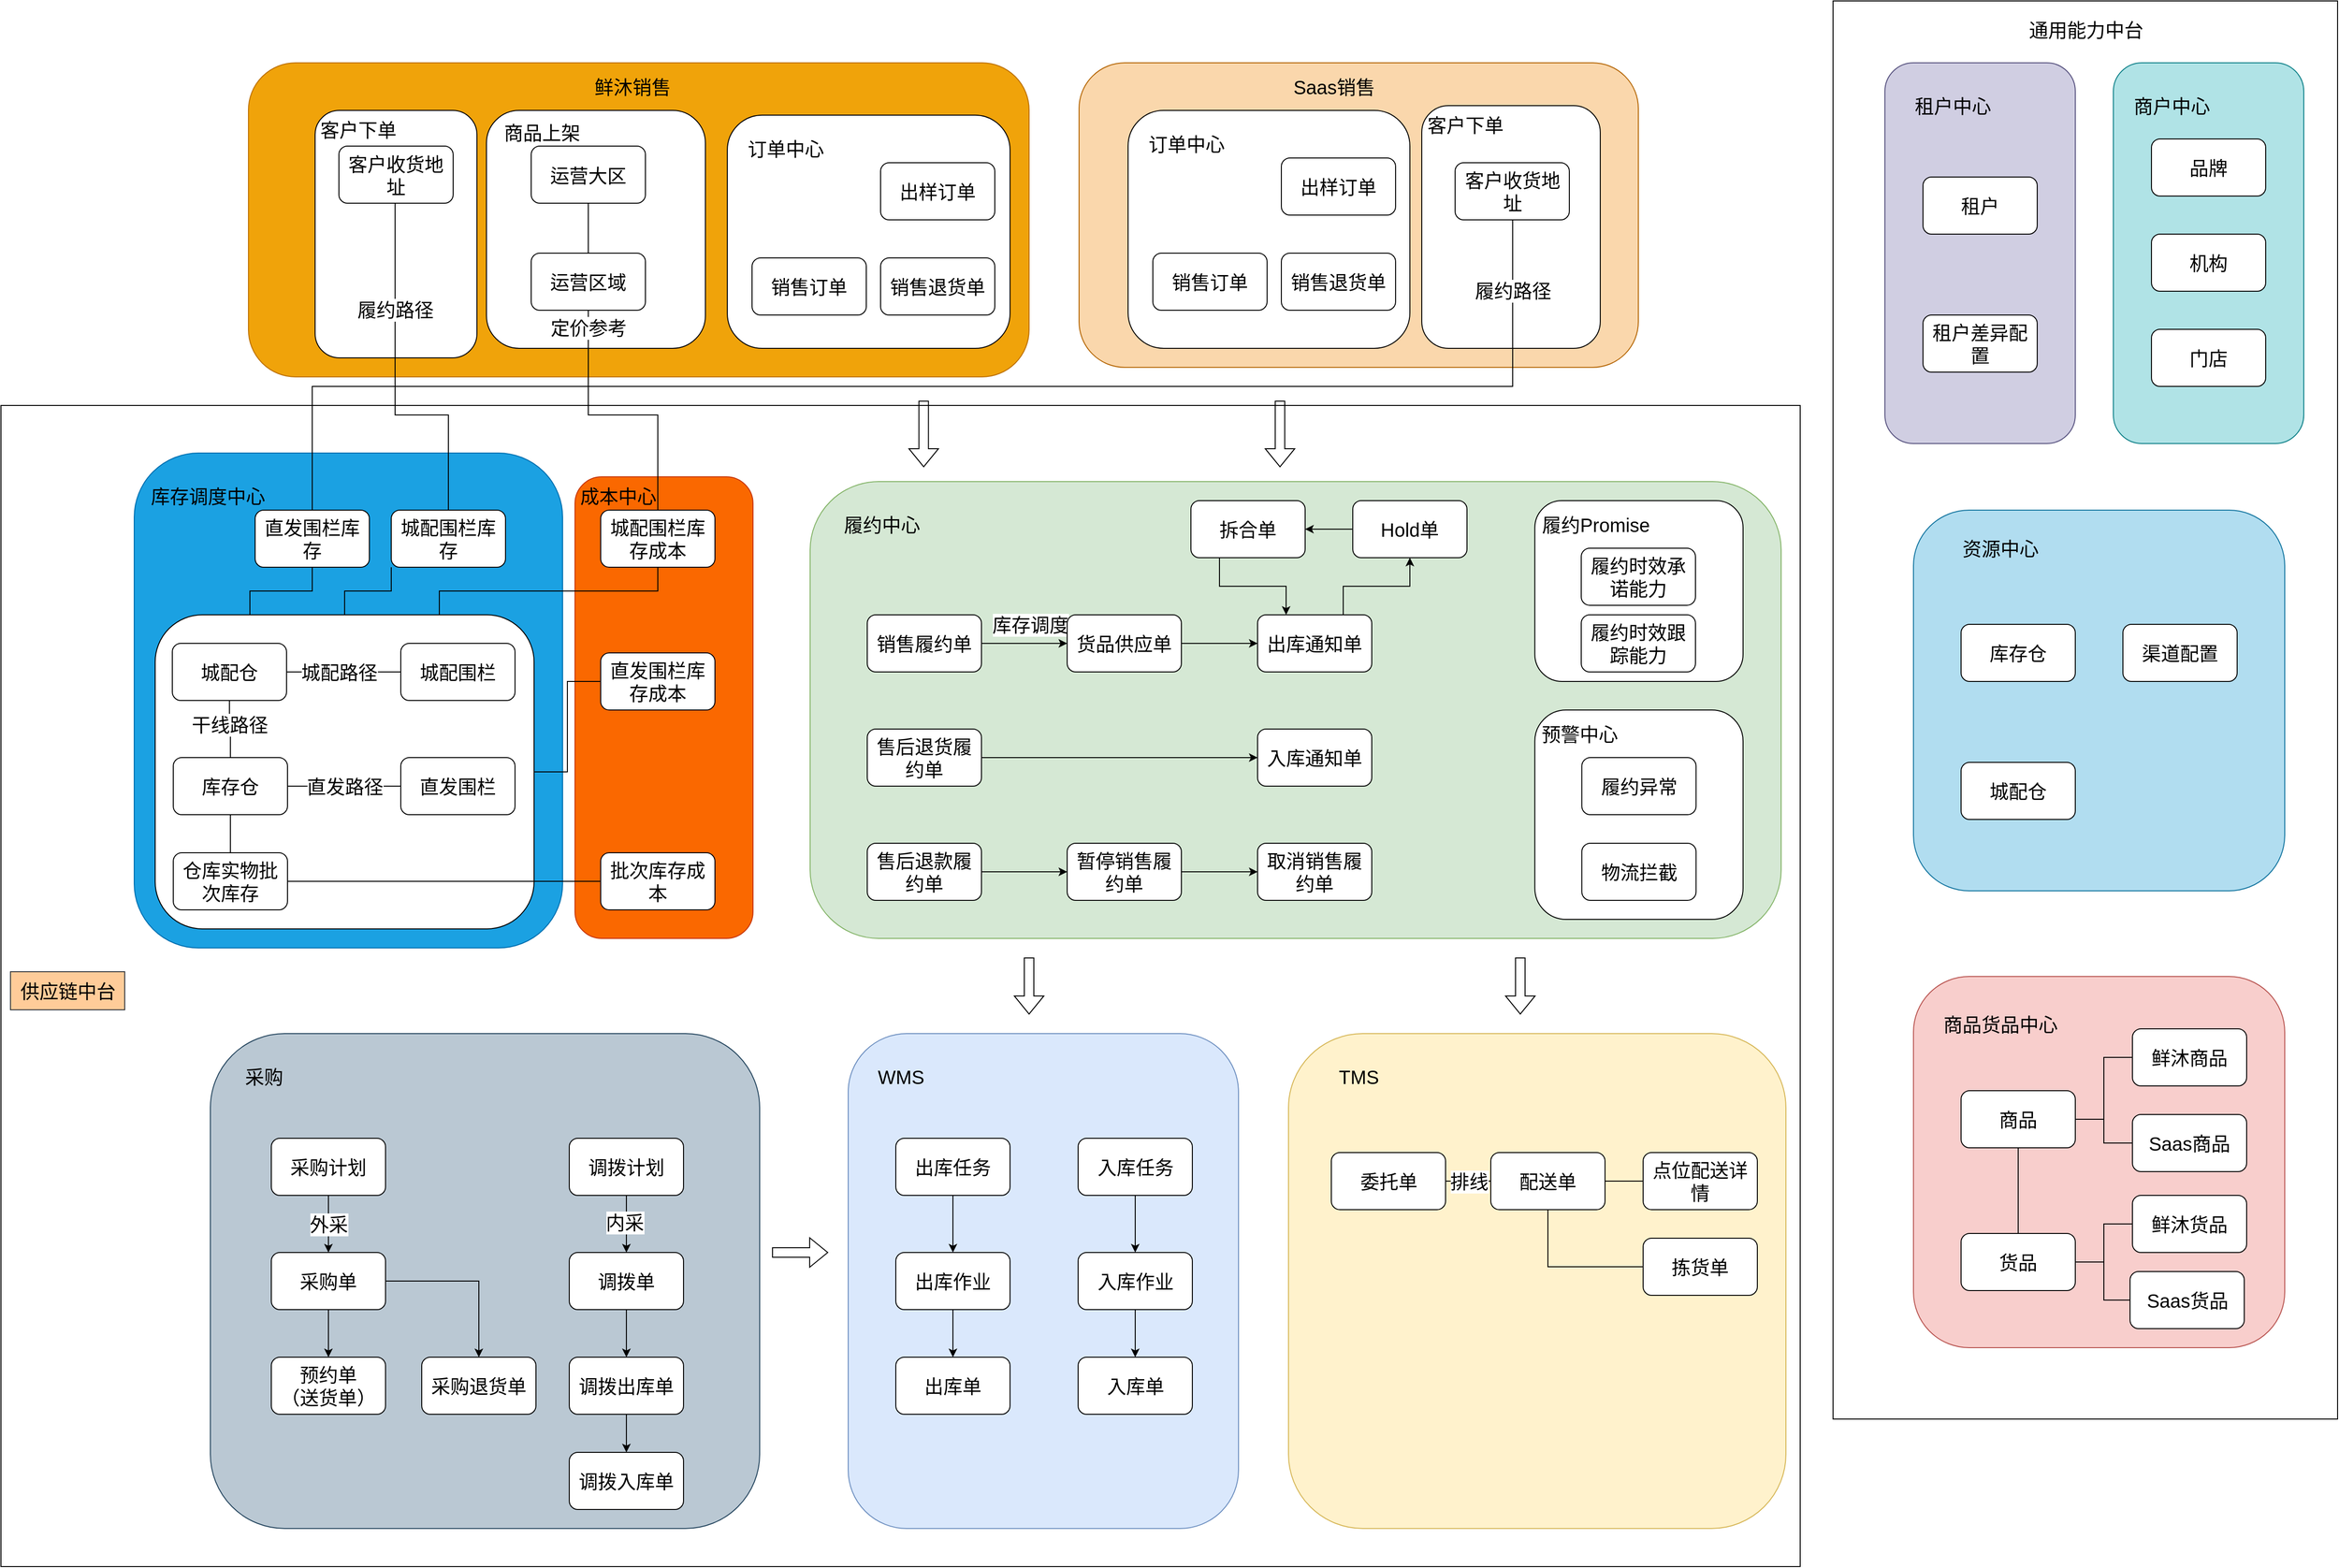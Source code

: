 <mxfile version="20.8.5" type="github">
  <diagram id="9BSfSEBx7n1tUxAudPgJ" name="第 1 页">
    <mxGraphModel dx="3218" dy="1196" grid="1" gridSize="10" guides="1" tooltips="1" connect="1" arrows="1" fold="1" page="1" pageScale="1" pageWidth="827" pageHeight="1169" math="0" shadow="0">
      <root>
        <mxCell id="0" />
        <mxCell id="1" parent="0" />
        <mxCell id="_SclktuzGxWFYy_Q4PIl-289" value="" style="rounded=0;whiteSpace=wrap;html=1;fontSize=20;" vertex="1" parent="1">
          <mxGeometry x="-770" y="520" width="1890" height="1220" as="geometry" />
        </mxCell>
        <mxCell id="_SclktuzGxWFYy_Q4PIl-287" value="" style="rounded=0;whiteSpace=wrap;html=1;fontSize=20;" vertex="1" parent="1">
          <mxGeometry x="1154.5" y="95" width="530" height="1490" as="geometry" />
        </mxCell>
        <mxCell id="_SclktuzGxWFYy_Q4PIl-282" value="" style="rounded=1;whiteSpace=wrap;html=1;fillColor=#b0e3e6;strokeColor=#0e8088;fontSize=20;" vertex="1" parent="1">
          <mxGeometry x="1449" y="160" width="200" height="400" as="geometry" />
        </mxCell>
        <mxCell id="_SclktuzGxWFYy_Q4PIl-49" value="" style="rounded=1;whiteSpace=wrap;html=1;fillColor=#d5e8d4;strokeColor=#82b366;fontSize=20;" vertex="1" parent="1">
          <mxGeometry x="80" y="600" width="1020" height="480" as="geometry" />
        </mxCell>
        <mxCell id="_SclktuzGxWFYy_Q4PIl-263" value="" style="rounded=1;whiteSpace=wrap;html=1;fontSize=20;" vertex="1" parent="1">
          <mxGeometry x="841.25" y="620" width="218.75" height="190" as="geometry" />
        </mxCell>
        <mxCell id="_SclktuzGxWFYy_Q4PIl-259" value="" style="rounded=1;whiteSpace=wrap;html=1;fontSize=20;" vertex="1" parent="1">
          <mxGeometry x="841.25" y="840" width="218.75" height="220" as="geometry" />
        </mxCell>
        <mxCell id="_SclktuzGxWFYy_Q4PIl-86" value="" style="rounded=1;whiteSpace=wrap;html=1;fillColor=#fad7ac;strokeColor=#b46504;fontSize=20;" vertex="1" parent="1">
          <mxGeometry x="362.5" y="160" width="587.5" height="320" as="geometry" />
        </mxCell>
        <mxCell id="_SclktuzGxWFYy_Q4PIl-243" value="" style="rounded=1;whiteSpace=wrap;html=1;fontSize=20;" vertex="1" parent="1">
          <mxGeometry x="722.5" y="205" width="187.5" height="255" as="geometry" />
        </mxCell>
        <mxCell id="_SclktuzGxWFYy_Q4PIl-111" value="" style="rounded=1;whiteSpace=wrap;html=1;fillColor=#f0a30a;fontColor=#000000;strokeColor=#BD7000;fontSize=20;" vertex="1" parent="1">
          <mxGeometry x="-510" y="160" width="820" height="330" as="geometry" />
        </mxCell>
        <mxCell id="_SclktuzGxWFYy_Q4PIl-241" value="" style="rounded=1;whiteSpace=wrap;html=1;fontSize=20;" vertex="1" parent="1">
          <mxGeometry x="-440" y="210" width="170" height="260" as="geometry" />
        </mxCell>
        <mxCell id="_SclktuzGxWFYy_Q4PIl-184" value="" style="rounded=1;whiteSpace=wrap;html=1;fontSize=20;" vertex="1" parent="1">
          <mxGeometry x="414" y="210" width="296" height="250" as="geometry" />
        </mxCell>
        <mxCell id="_SclktuzGxWFYy_Q4PIl-182" value="" style="rounded=1;whiteSpace=wrap;html=1;fontSize=20;" vertex="1" parent="1">
          <mxGeometry x="-260" y="210" width="230" height="250" as="geometry" />
        </mxCell>
        <mxCell id="_SclktuzGxWFYy_Q4PIl-158" value="" style="rounded=1;whiteSpace=wrap;html=1;fillColor=#fa6800;fontColor=#000000;strokeColor=#C73500;fontSize=20;" vertex="1" parent="1">
          <mxGeometry x="-167" y="595" width="187" height="485" as="geometry" />
        </mxCell>
        <mxCell id="_SclktuzGxWFYy_Q4PIl-98" value="" style="rounded=1;whiteSpace=wrap;html=1;fillColor=#1ba1e2;fontColor=#ffffff;strokeColor=#006EAF;fontSize=20;" vertex="1" parent="1">
          <mxGeometry x="-630" y="570" width="450" height="520" as="geometry" />
        </mxCell>
        <mxCell id="_SclktuzGxWFYy_Q4PIl-151" style="edgeStyle=orthogonalEdgeStyle;rounded=0;orthogonalLoop=1;jettySize=auto;html=1;exitX=0.75;exitY=0;exitDx=0;exitDy=0;endArrow=none;endFill=0;fontSize=20;" edge="1" parent="1" source="_SclktuzGxWFYy_Q4PIl-149" target="_SclktuzGxWFYy_Q4PIl-146">
          <mxGeometry relative="1" as="geometry" />
        </mxCell>
        <mxCell id="_SclktuzGxWFYy_Q4PIl-199" style="edgeStyle=orthogonalEdgeStyle;rounded=0;orthogonalLoop=1;jettySize=auto;html=1;exitX=1;exitY=0.5;exitDx=0;exitDy=0;endArrow=none;endFill=0;fontSize=20;" edge="1" parent="1" source="_SclktuzGxWFYy_Q4PIl-149" target="_SclktuzGxWFYy_Q4PIl-198">
          <mxGeometry relative="1" as="geometry" />
        </mxCell>
        <mxCell id="_SclktuzGxWFYy_Q4PIl-149" value="" style="rounded=1;whiteSpace=wrap;html=1;fontSize=20;" vertex="1" parent="1">
          <mxGeometry x="-608" y="740" width="398" height="330" as="geometry" />
        </mxCell>
        <mxCell id="_SclktuzGxWFYy_Q4PIl-127" value="" style="rounded=1;whiteSpace=wrap;html=1;fillColor=#fff2cc;strokeColor=#d6b656;fontSize=20;" vertex="1" parent="1">
          <mxGeometry x="582.5" y="1180" width="522.5" height="520" as="geometry" />
        </mxCell>
        <mxCell id="_SclktuzGxWFYy_Q4PIl-96" value="" style="rounded=1;whiteSpace=wrap;html=1;fillColor=#f8cecc;strokeColor=#b85450;fontSize=20;" vertex="1" parent="1">
          <mxGeometry x="1239" y="1120" width="390" height="390" as="geometry" />
        </mxCell>
        <mxCell id="_SclktuzGxWFYy_Q4PIl-63" value="" style="rounded=1;whiteSpace=wrap;html=1;fillColor=#dae8fc;strokeColor=#6c8ebf;fontSize=20;" vertex="1" parent="1">
          <mxGeometry x="120" y="1180" width="410" height="520" as="geometry" />
        </mxCell>
        <mxCell id="_SclktuzGxWFYy_Q4PIl-50" value="履约中心" style="text;html=1;align=center;verticalAlign=middle;resizable=0;points=[];autosize=1;strokeColor=none;fillColor=none;fontSize=20;" vertex="1" parent="1">
          <mxGeometry x="105" y="625" width="100" height="40" as="geometry" />
        </mxCell>
        <mxCell id="_SclktuzGxWFYy_Q4PIl-56" style="edgeStyle=orthogonalEdgeStyle;rounded=0;orthogonalLoop=1;jettySize=auto;html=1;exitX=1;exitY=0.5;exitDx=0;exitDy=0;entryX=0;entryY=0.5;entryDx=0;entryDy=0;fontSize=20;" edge="1" parent="1" source="_SclktuzGxWFYy_Q4PIl-51" target="_SclktuzGxWFYy_Q4PIl-54">
          <mxGeometry relative="1" as="geometry" />
        </mxCell>
        <mxCell id="_SclktuzGxWFYy_Q4PIl-238" value="库存调度" style="edgeLabel;html=1;align=center;verticalAlign=middle;resizable=0;points=[];fontSize=20;" vertex="1" connectable="0" parent="_SclktuzGxWFYy_Q4PIl-56">
          <mxGeometry x="-0.162" y="4" relative="1" as="geometry">
            <mxPoint x="13" y="-16" as="offset" />
          </mxGeometry>
        </mxCell>
        <mxCell id="_SclktuzGxWFYy_Q4PIl-51" value="销售履约单" style="rounded=1;whiteSpace=wrap;html=1;fontSize=20;" vertex="1" parent="1">
          <mxGeometry x="140" y="740" width="120" height="60" as="geometry" />
        </mxCell>
        <mxCell id="_SclktuzGxWFYy_Q4PIl-61" style="edgeStyle=orthogonalEdgeStyle;rounded=0;orthogonalLoop=1;jettySize=auto;html=1;exitX=0.75;exitY=0;exitDx=0;exitDy=0;fontSize=20;" edge="1" parent="1" source="_SclktuzGxWFYy_Q4PIl-52" target="_SclktuzGxWFYy_Q4PIl-59">
          <mxGeometry relative="1" as="geometry" />
        </mxCell>
        <mxCell id="_SclktuzGxWFYy_Q4PIl-52" value="出库通知单" style="rounded=1;whiteSpace=wrap;html=1;fontSize=20;" vertex="1" parent="1">
          <mxGeometry x="550" y="740" width="120" height="60" as="geometry" />
        </mxCell>
        <mxCell id="_SclktuzGxWFYy_Q4PIl-57" style="edgeStyle=orthogonalEdgeStyle;rounded=0;orthogonalLoop=1;jettySize=auto;html=1;exitX=1;exitY=0.5;exitDx=0;exitDy=0;entryX=0;entryY=0.5;entryDx=0;entryDy=0;fontSize=20;" edge="1" parent="1" source="_SclktuzGxWFYy_Q4PIl-54" target="_SclktuzGxWFYy_Q4PIl-52">
          <mxGeometry relative="1" as="geometry" />
        </mxCell>
        <mxCell id="_SclktuzGxWFYy_Q4PIl-54" value="货品供应单" style="rounded=1;whiteSpace=wrap;html=1;fontSize=20;" vertex="1" parent="1">
          <mxGeometry x="350" y="740" width="120" height="60" as="geometry" />
        </mxCell>
        <mxCell id="_SclktuzGxWFYy_Q4PIl-55" value="入库通知单" style="rounded=1;whiteSpace=wrap;html=1;fontSize=20;" vertex="1" parent="1">
          <mxGeometry x="550" y="860" width="120" height="60" as="geometry" />
        </mxCell>
        <mxCell id="_SclktuzGxWFYy_Q4PIl-62" style="edgeStyle=orthogonalEdgeStyle;rounded=0;orthogonalLoop=1;jettySize=auto;html=1;exitX=0;exitY=0.5;exitDx=0;exitDy=0;fontSize=20;" edge="1" parent="1" source="_SclktuzGxWFYy_Q4PIl-59" target="_SclktuzGxWFYy_Q4PIl-60">
          <mxGeometry relative="1" as="geometry" />
        </mxCell>
        <mxCell id="_SclktuzGxWFYy_Q4PIl-59" value="Hold单" style="rounded=1;whiteSpace=wrap;html=1;fontSize=20;" vertex="1" parent="1">
          <mxGeometry x="650" y="620" width="120" height="60" as="geometry" />
        </mxCell>
        <mxCell id="_SclktuzGxWFYy_Q4PIl-64" style="edgeStyle=orthogonalEdgeStyle;rounded=0;orthogonalLoop=1;jettySize=auto;html=1;exitX=0.25;exitY=1;exitDx=0;exitDy=0;entryX=0.25;entryY=0;entryDx=0;entryDy=0;fontSize=20;" edge="1" parent="1" source="_SclktuzGxWFYy_Q4PIl-60" target="_SclktuzGxWFYy_Q4PIl-52">
          <mxGeometry relative="1" as="geometry" />
        </mxCell>
        <mxCell id="_SclktuzGxWFYy_Q4PIl-60" value="拆合单" style="rounded=1;whiteSpace=wrap;html=1;fontSize=20;" vertex="1" parent="1">
          <mxGeometry x="480" y="620" width="120" height="60" as="geometry" />
        </mxCell>
        <mxCell id="_SclktuzGxWFYy_Q4PIl-65" value="WMS" style="text;html=1;align=center;verticalAlign=middle;resizable=0;points=[];autosize=1;strokeColor=none;fillColor=none;fontSize=20;" vertex="1" parent="1">
          <mxGeometry x="140" y="1205" width="70" height="40" as="geometry" />
        </mxCell>
        <mxCell id="_SclktuzGxWFYy_Q4PIl-249" style="edgeStyle=orthogonalEdgeStyle;rounded=0;orthogonalLoop=1;jettySize=auto;html=1;exitX=0.5;exitY=1;exitDx=0;exitDy=0;endArrow=classic;endFill=1;fontSize=20;" edge="1" parent="1" source="_SclktuzGxWFYy_Q4PIl-66" target="_SclktuzGxWFYy_Q4PIl-72">
          <mxGeometry relative="1" as="geometry" />
        </mxCell>
        <mxCell id="_SclktuzGxWFYy_Q4PIl-66" value="出库任务" style="rounded=1;whiteSpace=wrap;html=1;fontSize=20;" vertex="1" parent="1">
          <mxGeometry x="170" y="1290" width="120" height="60" as="geometry" />
        </mxCell>
        <mxCell id="_SclktuzGxWFYy_Q4PIl-251" style="edgeStyle=orthogonalEdgeStyle;rounded=0;orthogonalLoop=1;jettySize=auto;html=1;exitX=0.5;exitY=1;exitDx=0;exitDy=0;endArrow=classic;endFill=1;fontSize=20;" edge="1" parent="1" source="_SclktuzGxWFYy_Q4PIl-68" target="_SclktuzGxWFYy_Q4PIl-74">
          <mxGeometry relative="1" as="geometry" />
        </mxCell>
        <mxCell id="_SclktuzGxWFYy_Q4PIl-68" value="入库任务" style="rounded=1;whiteSpace=wrap;html=1;fontSize=20;" vertex="1" parent="1">
          <mxGeometry x="361.5" y="1290" width="120" height="60" as="geometry" />
        </mxCell>
        <mxCell id="_SclktuzGxWFYy_Q4PIl-250" style="edgeStyle=orthogonalEdgeStyle;rounded=0;orthogonalLoop=1;jettySize=auto;html=1;exitX=0.5;exitY=1;exitDx=0;exitDy=0;endArrow=classic;endFill=1;fontSize=20;" edge="1" parent="1" source="_SclktuzGxWFYy_Q4PIl-72" target="_SclktuzGxWFYy_Q4PIl-70">
          <mxGeometry relative="1" as="geometry" />
        </mxCell>
        <mxCell id="_SclktuzGxWFYy_Q4PIl-72" value="出库作业" style="rounded=1;whiteSpace=wrap;html=1;fontSize=20;" vertex="1" parent="1">
          <mxGeometry x="170" y="1410" width="120" height="60" as="geometry" />
        </mxCell>
        <mxCell id="_SclktuzGxWFYy_Q4PIl-252" style="edgeStyle=orthogonalEdgeStyle;rounded=0;orthogonalLoop=1;jettySize=auto;html=1;exitX=0.5;exitY=1;exitDx=0;exitDy=0;entryX=0.5;entryY=0;entryDx=0;entryDy=0;endArrow=classic;endFill=1;fontSize=20;" edge="1" parent="1" source="_SclktuzGxWFYy_Q4PIl-74" target="_SclktuzGxWFYy_Q4PIl-75">
          <mxGeometry relative="1" as="geometry" />
        </mxCell>
        <mxCell id="_SclktuzGxWFYy_Q4PIl-74" value="入库作业" style="rounded=1;whiteSpace=wrap;html=1;fontSize=20;" vertex="1" parent="1">
          <mxGeometry x="361.5" y="1410" width="120" height="60" as="geometry" />
        </mxCell>
        <mxCell id="_SclktuzGxWFYy_Q4PIl-75" value="入库单" style="rounded=1;whiteSpace=wrap;html=1;fontSize=20;" vertex="1" parent="1">
          <mxGeometry x="361.5" y="1520" width="120" height="60" as="geometry" />
        </mxCell>
        <mxCell id="_SclktuzGxWFYy_Q4PIl-132" style="edgeStyle=orthogonalEdgeStyle;rounded=0;orthogonalLoop=1;jettySize=auto;html=1;exitX=0.5;exitY=1;exitDx=0;exitDy=0;endArrow=none;endFill=0;fontSize=20;" edge="1" parent="1" source="_SclktuzGxWFYy_Q4PIl-78" target="_SclktuzGxWFYy_Q4PIl-79">
          <mxGeometry relative="1" as="geometry" />
        </mxCell>
        <mxCell id="_SclktuzGxWFYy_Q4PIl-137" style="edgeStyle=orthogonalEdgeStyle;rounded=0;orthogonalLoop=1;jettySize=auto;html=1;exitX=1;exitY=0.5;exitDx=0;exitDy=0;entryX=0;entryY=0.5;entryDx=0;entryDy=0;endArrow=none;endFill=0;fontSize=20;" edge="1" parent="1" source="_SclktuzGxWFYy_Q4PIl-78" target="_SclktuzGxWFYy_Q4PIl-134">
          <mxGeometry relative="1" as="geometry" />
        </mxCell>
        <mxCell id="_SclktuzGxWFYy_Q4PIl-138" style="edgeStyle=orthogonalEdgeStyle;rounded=0;orthogonalLoop=1;jettySize=auto;html=1;exitX=1;exitY=0.5;exitDx=0;exitDy=0;entryX=0;entryY=0.5;entryDx=0;entryDy=0;endArrow=none;endFill=0;fontSize=20;" edge="1" parent="1" source="_SclktuzGxWFYy_Q4PIl-78" target="_SclktuzGxWFYy_Q4PIl-135">
          <mxGeometry relative="1" as="geometry" />
        </mxCell>
        <mxCell id="_SclktuzGxWFYy_Q4PIl-78" value="商品" style="rounded=1;whiteSpace=wrap;html=1;fontSize=20;" vertex="1" parent="1">
          <mxGeometry x="1289" y="1240" width="120" height="60" as="geometry" />
        </mxCell>
        <mxCell id="_SclktuzGxWFYy_Q4PIl-141" style="edgeStyle=orthogonalEdgeStyle;rounded=0;orthogonalLoop=1;jettySize=auto;html=1;exitX=1;exitY=0.5;exitDx=0;exitDy=0;entryX=0;entryY=0.5;entryDx=0;entryDy=0;endArrow=none;endFill=0;fontSize=20;" edge="1" parent="1" source="_SclktuzGxWFYy_Q4PIl-79" target="_SclktuzGxWFYy_Q4PIl-140">
          <mxGeometry relative="1" as="geometry" />
        </mxCell>
        <mxCell id="_SclktuzGxWFYy_Q4PIl-142" style="edgeStyle=orthogonalEdgeStyle;rounded=0;orthogonalLoop=1;jettySize=auto;html=1;exitX=1;exitY=0.5;exitDx=0;exitDy=0;endArrow=none;endFill=0;fontSize=20;" edge="1" parent="1" source="_SclktuzGxWFYy_Q4PIl-79" target="_SclktuzGxWFYy_Q4PIl-139">
          <mxGeometry relative="1" as="geometry">
            <Array as="points">
              <mxPoint x="1439" y="1420" />
              <mxPoint x="1439" y="1460" />
            </Array>
          </mxGeometry>
        </mxCell>
        <mxCell id="_SclktuzGxWFYy_Q4PIl-79" value="货品" style="rounded=1;whiteSpace=wrap;html=1;fontSize=20;" vertex="1" parent="1">
          <mxGeometry x="1289" y="1390" width="120" height="60" as="geometry" />
        </mxCell>
        <mxCell id="_SclktuzGxWFYy_Q4PIl-103" style="edgeStyle=orthogonalEdgeStyle;rounded=0;orthogonalLoop=1;jettySize=auto;html=1;exitX=0.5;exitY=0;exitDx=0;exitDy=0;entryX=0.5;entryY=1;entryDx=0;entryDy=0;endArrow=none;endFill=0;fontSize=20;" edge="1" parent="1" source="_SclktuzGxWFYy_Q4PIl-80" target="_SclktuzGxWFYy_Q4PIl-101">
          <mxGeometry relative="1" as="geometry" />
        </mxCell>
        <mxCell id="_SclktuzGxWFYy_Q4PIl-155" style="edgeStyle=orthogonalEdgeStyle;rounded=0;orthogonalLoop=1;jettySize=auto;html=1;exitX=1;exitY=0.5;exitDx=0;exitDy=0;endArrow=none;endFill=0;fontSize=20;" edge="1" parent="1" source="_SclktuzGxWFYy_Q4PIl-80" target="_SclktuzGxWFYy_Q4PIl-154">
          <mxGeometry relative="1" as="geometry" />
        </mxCell>
        <mxCell id="_SclktuzGxWFYy_Q4PIl-80" value="仓库实物批次库存" style="rounded=1;whiteSpace=wrap;html=1;fontSize=20;" vertex="1" parent="1">
          <mxGeometry x="-589" y="990" width="120" height="60" as="geometry" />
        </mxCell>
        <mxCell id="_SclktuzGxWFYy_Q4PIl-85" value="销售订单" style="rounded=1;whiteSpace=wrap;html=1;fontSize=20;" vertex="1" parent="1">
          <mxGeometry x="440" y="360" width="120" height="60" as="geometry" />
        </mxCell>
        <mxCell id="_SclktuzGxWFYy_Q4PIl-87" value="Saas销售" style="text;html=1;align=center;verticalAlign=middle;resizable=0;points=[];autosize=1;strokeColor=none;fillColor=none;fontSize=20;" vertex="1" parent="1">
          <mxGeometry x="575" y="165" width="110" height="40" as="geometry" />
        </mxCell>
        <mxCell id="_SclktuzGxWFYy_Q4PIl-88" value="销售退货单" style="rounded=1;whiteSpace=wrap;html=1;fontSize=20;" vertex="1" parent="1">
          <mxGeometry x="575" y="360" width="120" height="60" as="geometry" />
        </mxCell>
        <mxCell id="_SclktuzGxWFYy_Q4PIl-89" value="出样订单" style="rounded=1;whiteSpace=wrap;html=1;fontSize=20;" vertex="1" parent="1">
          <mxGeometry x="575" y="260" width="120" height="60" as="geometry" />
        </mxCell>
        <mxCell id="_SclktuzGxWFYy_Q4PIl-97" value="商品货品中心" style="text;html=1;align=center;verticalAlign=middle;resizable=0;points=[];autosize=1;strokeColor=none;fillColor=none;fontSize=20;" vertex="1" parent="1">
          <mxGeometry x="1259.5" y="1150" width="140" height="40" as="geometry" />
        </mxCell>
        <mxCell id="_SclktuzGxWFYy_Q4PIl-99" value="库存调度中心" style="text;html=1;align=center;verticalAlign=middle;resizable=0;points=[];autosize=1;strokeColor=none;fillColor=none;fontSize=20;" vertex="1" parent="1">
          <mxGeometry x="-623" y="595" width="140" height="40" as="geometry" />
        </mxCell>
        <mxCell id="_SclktuzGxWFYy_Q4PIl-100" value="城配围栏" style="rounded=1;whiteSpace=wrap;html=1;fontSize=20;" vertex="1" parent="1">
          <mxGeometry x="-350" y="770" width="120" height="60" as="geometry" />
        </mxCell>
        <mxCell id="_SclktuzGxWFYy_Q4PIl-104" style="edgeStyle=orthogonalEdgeStyle;rounded=0;orthogonalLoop=1;jettySize=auto;html=1;exitX=0.5;exitY=0;exitDx=0;exitDy=0;endArrow=none;endFill=0;fontSize=20;" edge="1" parent="1" source="_SclktuzGxWFYy_Q4PIl-101" target="_SclktuzGxWFYy_Q4PIl-102">
          <mxGeometry relative="1" as="geometry" />
        </mxCell>
        <mxCell id="_SclktuzGxWFYy_Q4PIl-106" value="干线路径" style="edgeLabel;html=1;align=center;verticalAlign=middle;resizable=0;points=[];fontSize=20;" vertex="1" connectable="0" parent="_SclktuzGxWFYy_Q4PIl-104">
          <mxGeometry x="0.176" y="1" relative="1" as="geometry">
            <mxPoint x="1" as="offset" />
          </mxGeometry>
        </mxCell>
        <mxCell id="_SclktuzGxWFYy_Q4PIl-196" value="直发路径" style="edgeStyle=orthogonalEdgeStyle;rounded=0;orthogonalLoop=1;jettySize=auto;html=1;exitX=1;exitY=0.5;exitDx=0;exitDy=0;endArrow=none;endFill=0;fontSize=20;" edge="1" parent="1" source="_SclktuzGxWFYy_Q4PIl-101" target="_SclktuzGxWFYy_Q4PIl-195">
          <mxGeometry relative="1" as="geometry" />
        </mxCell>
        <mxCell id="_SclktuzGxWFYy_Q4PIl-101" value="库存仓" style="rounded=1;whiteSpace=wrap;html=1;fontSize=20;" vertex="1" parent="1">
          <mxGeometry x="-589" y="890" width="120" height="60" as="geometry" />
        </mxCell>
        <mxCell id="_SclktuzGxWFYy_Q4PIl-105" style="edgeStyle=orthogonalEdgeStyle;rounded=0;orthogonalLoop=1;jettySize=auto;html=1;exitX=1;exitY=0.5;exitDx=0;exitDy=0;endArrow=none;endFill=0;fontSize=20;" edge="1" parent="1" source="_SclktuzGxWFYy_Q4PIl-102" target="_SclktuzGxWFYy_Q4PIl-100">
          <mxGeometry relative="1" as="geometry" />
        </mxCell>
        <mxCell id="_SclktuzGxWFYy_Q4PIl-107" value="城配路径" style="edgeLabel;html=1;align=center;verticalAlign=middle;resizable=0;points=[];fontSize=20;" vertex="1" connectable="0" parent="_SclktuzGxWFYy_Q4PIl-105">
          <mxGeometry x="-0.258" y="-1" relative="1" as="geometry">
            <mxPoint x="10" y="-1" as="offset" />
          </mxGeometry>
        </mxCell>
        <mxCell id="_SclktuzGxWFYy_Q4PIl-102" value="城配仓" style="rounded=1;whiteSpace=wrap;html=1;fontSize=20;" vertex="1" parent="1">
          <mxGeometry x="-590" y="770" width="120" height="60" as="geometry" />
        </mxCell>
        <mxCell id="_SclktuzGxWFYy_Q4PIl-152" style="edgeStyle=orthogonalEdgeStyle;rounded=0;orthogonalLoop=1;jettySize=auto;html=1;exitX=0.5;exitY=1;exitDx=0;exitDy=0;endArrow=none;endFill=0;fontSize=20;" edge="1" parent="1" source="_SclktuzGxWFYy_Q4PIl-108" target="_SclktuzGxWFYy_Q4PIl-109">
          <mxGeometry relative="1" as="geometry" />
        </mxCell>
        <mxCell id="_SclktuzGxWFYy_Q4PIl-108" value="运营大区" style="rounded=1;whiteSpace=wrap;html=1;fontSize=20;" vertex="1" parent="1">
          <mxGeometry x="-213" y="247.5" width="120" height="60" as="geometry" />
        </mxCell>
        <mxCell id="_SclktuzGxWFYy_Q4PIl-161" style="edgeStyle=orthogonalEdgeStyle;rounded=0;orthogonalLoop=1;jettySize=auto;html=1;exitX=0.5;exitY=1;exitDx=0;exitDy=0;endArrow=none;endFill=0;fontSize=20;" edge="1" parent="1" source="_SclktuzGxWFYy_Q4PIl-109" target="_SclktuzGxWFYy_Q4PIl-146">
          <mxGeometry relative="1" as="geometry">
            <Array as="points">
              <mxPoint x="-153" y="530" />
              <mxPoint x="-80" y="530" />
            </Array>
          </mxGeometry>
        </mxCell>
        <mxCell id="_SclktuzGxWFYy_Q4PIl-162" value="定价参考" style="edgeLabel;html=1;align=center;verticalAlign=middle;resizable=0;points=[];fontSize=20;" vertex="1" connectable="0" parent="_SclktuzGxWFYy_Q4PIl-161">
          <mxGeometry x="-0.722" y="1" relative="1" as="geometry">
            <mxPoint x="-1" y="-22" as="offset" />
          </mxGeometry>
        </mxCell>
        <mxCell id="_SclktuzGxWFYy_Q4PIl-109" value="运营区域" style="rounded=1;whiteSpace=wrap;html=1;fontSize=20;" vertex="1" parent="1">
          <mxGeometry x="-213" y="360" width="120" height="60" as="geometry" />
        </mxCell>
        <mxCell id="_SclktuzGxWFYy_Q4PIl-112" value="鲜沐销售" style="text;html=1;align=center;verticalAlign=middle;resizable=0;points=[];autosize=1;strokeColor=none;fillColor=none;fontSize=20;" vertex="1" parent="1">
          <mxGeometry x="-157" y="165" width="100" height="40" as="geometry" />
        </mxCell>
        <mxCell id="_SclktuzGxWFYy_Q4PIl-118" style="edgeStyle=orthogonalEdgeStyle;rounded=0;orthogonalLoop=1;jettySize=auto;html=1;exitX=1;exitY=0.5;exitDx=0;exitDy=0;endArrow=classic;endFill=1;fontSize=20;" edge="1" parent="1" source="_SclktuzGxWFYy_Q4PIl-115" target="_SclktuzGxWFYy_Q4PIl-55">
          <mxGeometry relative="1" as="geometry" />
        </mxCell>
        <mxCell id="_SclktuzGxWFYy_Q4PIl-115" value="售后退货履约单" style="rounded=1;whiteSpace=wrap;html=1;fontSize=20;" vertex="1" parent="1">
          <mxGeometry x="140" y="860" width="120" height="60" as="geometry" />
        </mxCell>
        <mxCell id="_SclktuzGxWFYy_Q4PIl-120" style="edgeStyle=orthogonalEdgeStyle;rounded=0;orthogonalLoop=1;jettySize=auto;html=1;exitX=1;exitY=0.5;exitDx=0;exitDy=0;endArrow=classic;endFill=1;fontSize=20;" edge="1" parent="1" source="_SclktuzGxWFYy_Q4PIl-116" target="_SclktuzGxWFYy_Q4PIl-119">
          <mxGeometry relative="1" as="geometry" />
        </mxCell>
        <mxCell id="_SclktuzGxWFYy_Q4PIl-116" value="售后退款履约单" style="rounded=1;whiteSpace=wrap;html=1;fontSize=20;" vertex="1" parent="1">
          <mxGeometry x="140" y="980" width="120" height="60" as="geometry" />
        </mxCell>
        <mxCell id="_SclktuzGxWFYy_Q4PIl-122" style="edgeStyle=orthogonalEdgeStyle;rounded=0;orthogonalLoop=1;jettySize=auto;html=1;exitX=1;exitY=0.5;exitDx=0;exitDy=0;endArrow=classic;endFill=1;fontSize=20;" edge="1" parent="1" source="_SclktuzGxWFYy_Q4PIl-119" target="_SclktuzGxWFYy_Q4PIl-121">
          <mxGeometry relative="1" as="geometry" />
        </mxCell>
        <mxCell id="_SclktuzGxWFYy_Q4PIl-119" value="暂停销售履约单" style="rounded=1;whiteSpace=wrap;html=1;fontSize=20;" vertex="1" parent="1">
          <mxGeometry x="350" y="980" width="120" height="60" as="geometry" />
        </mxCell>
        <mxCell id="_SclktuzGxWFYy_Q4PIl-121" value="取消销售履约单" style="rounded=1;whiteSpace=wrap;html=1;fontSize=20;" vertex="1" parent="1">
          <mxGeometry x="550" y="980" width="120" height="60" as="geometry" />
        </mxCell>
        <mxCell id="_SclktuzGxWFYy_Q4PIl-128" value="TMS" style="text;html=1;align=center;verticalAlign=middle;resizable=0;points=[];autosize=1;strokeColor=none;fillColor=none;fontSize=20;" vertex="1" parent="1">
          <mxGeometry x="621.25" y="1205" width="70" height="40" as="geometry" />
        </mxCell>
        <mxCell id="_SclktuzGxWFYy_Q4PIl-173" value="排线" style="edgeStyle=orthogonalEdgeStyle;rounded=0;orthogonalLoop=1;jettySize=auto;html=1;exitX=1;exitY=0.5;exitDx=0;exitDy=0;endArrow=classic;endFill=1;fontSize=20;" edge="1" parent="1" source="_SclktuzGxWFYy_Q4PIl-130" target="_SclktuzGxWFYy_Q4PIl-172">
          <mxGeometry relative="1" as="geometry" />
        </mxCell>
        <mxCell id="_SclktuzGxWFYy_Q4PIl-130" value="委托单" style="rounded=1;whiteSpace=wrap;html=1;fontSize=20;" vertex="1" parent="1">
          <mxGeometry x="627.5" y="1305" width="120" height="60" as="geometry" />
        </mxCell>
        <mxCell id="_SclktuzGxWFYy_Q4PIl-134" value="鲜沐商品" style="rounded=1;whiteSpace=wrap;html=1;fontSize=20;" vertex="1" parent="1">
          <mxGeometry x="1469" y="1175" width="120" height="60" as="geometry" />
        </mxCell>
        <mxCell id="_SclktuzGxWFYy_Q4PIl-135" value="Saas商品" style="rounded=1;whiteSpace=wrap;html=1;fontSize=20;" vertex="1" parent="1">
          <mxGeometry x="1469" y="1265" width="120" height="60" as="geometry" />
        </mxCell>
        <mxCell id="_SclktuzGxWFYy_Q4PIl-139" value="Saas货品" style="rounded=1;whiteSpace=wrap;html=1;fontSize=20;" vertex="1" parent="1">
          <mxGeometry x="1466.5" y="1430" width="120" height="60" as="geometry" />
        </mxCell>
        <mxCell id="_SclktuzGxWFYy_Q4PIl-140" value="鲜沐货品" style="rounded=1;whiteSpace=wrap;html=1;fontSize=20;" vertex="1" parent="1">
          <mxGeometry x="1469" y="1350" width="120" height="60" as="geometry" />
        </mxCell>
        <mxCell id="_SclktuzGxWFYy_Q4PIl-146" value="城配围栏库存成本" style="rounded=1;whiteSpace=wrap;html=1;fontSize=20;" vertex="1" parent="1">
          <mxGeometry x="-140" y="630" width="120" height="60" as="geometry" />
        </mxCell>
        <mxCell id="_SclktuzGxWFYy_Q4PIl-154" value="批次库存成本" style="rounded=1;whiteSpace=wrap;html=1;fontSize=20;" vertex="1" parent="1">
          <mxGeometry x="-140" y="990" width="120" height="60" as="geometry" />
        </mxCell>
        <mxCell id="_SclktuzGxWFYy_Q4PIl-157" style="edgeStyle=orthogonalEdgeStyle;rounded=0;orthogonalLoop=1;jettySize=auto;html=1;exitX=0;exitY=1;exitDx=0;exitDy=0;endArrow=none;endFill=0;fontSize=20;" edge="1" parent="1" source="_SclktuzGxWFYy_Q4PIl-156" target="_SclktuzGxWFYy_Q4PIl-149">
          <mxGeometry relative="1" as="geometry" />
        </mxCell>
        <mxCell id="_SclktuzGxWFYy_Q4PIl-156" value="城配围栏库存" style="rounded=1;whiteSpace=wrap;html=1;fontSize=20;" vertex="1" parent="1">
          <mxGeometry x="-360" y="630" width="120" height="60" as="geometry" />
        </mxCell>
        <mxCell id="_SclktuzGxWFYy_Q4PIl-159" value="成本中心" style="text;html=1;align=center;verticalAlign=middle;resizable=0;points=[];autosize=1;strokeColor=none;fillColor=none;fontSize=20;" vertex="1" parent="1">
          <mxGeometry x="-172" y="595" width="100" height="40" as="geometry" />
        </mxCell>
        <mxCell id="_SclktuzGxWFYy_Q4PIl-170" value="履约路径" style="edgeStyle=orthogonalEdgeStyle;rounded=0;orthogonalLoop=1;jettySize=auto;html=1;exitX=0.5;exitY=1;exitDx=0;exitDy=0;endArrow=none;endFill=0;entryX=0.5;entryY=0;entryDx=0;entryDy=0;fontSize=20;" edge="1" parent="1" source="_SclktuzGxWFYy_Q4PIl-163" target="_SclktuzGxWFYy_Q4PIl-156">
          <mxGeometry x="-0.405" relative="1" as="geometry">
            <Array as="points">
              <mxPoint x="-356" y="530" />
              <mxPoint x="-300" y="530" />
            </Array>
            <mxPoint y="-1" as="offset" />
          </mxGeometry>
        </mxCell>
        <mxCell id="_SclktuzGxWFYy_Q4PIl-163" value="客户收货地址" style="rounded=1;whiteSpace=wrap;html=1;fontSize=20;" vertex="1" parent="1">
          <mxGeometry x="-415" y="247.5" width="120" height="60" as="geometry" />
        </mxCell>
        <mxCell id="_SclktuzGxWFYy_Q4PIl-175" style="edgeStyle=orthogonalEdgeStyle;rounded=0;orthogonalLoop=1;jettySize=auto;html=1;exitX=1;exitY=0.5;exitDx=0;exitDy=0;endArrow=none;endFill=0;fontSize=20;" edge="1" parent="1" source="_SclktuzGxWFYy_Q4PIl-172" target="_SclktuzGxWFYy_Q4PIl-174">
          <mxGeometry relative="1" as="geometry" />
        </mxCell>
        <mxCell id="_SclktuzGxWFYy_Q4PIl-177" style="edgeStyle=orthogonalEdgeStyle;rounded=0;orthogonalLoop=1;jettySize=auto;html=1;exitX=0.5;exitY=1;exitDx=0;exitDy=0;entryX=0;entryY=0.5;entryDx=0;entryDy=0;endArrow=none;endFill=0;fontSize=20;" edge="1" parent="1" source="_SclktuzGxWFYy_Q4PIl-172" target="_SclktuzGxWFYy_Q4PIl-176">
          <mxGeometry relative="1" as="geometry" />
        </mxCell>
        <mxCell id="_SclktuzGxWFYy_Q4PIl-172" value="配送单" style="rounded=1;whiteSpace=wrap;html=1;fontSize=20;" vertex="1" parent="1">
          <mxGeometry x="795" y="1305" width="120" height="60" as="geometry" />
        </mxCell>
        <mxCell id="_SclktuzGxWFYy_Q4PIl-174" value="点位配送详情" style="rounded=1;whiteSpace=wrap;html=1;fontSize=20;" vertex="1" parent="1">
          <mxGeometry x="955" y="1305" width="120" height="60" as="geometry" />
        </mxCell>
        <mxCell id="_SclktuzGxWFYy_Q4PIl-176" value="拣货单" style="rounded=1;whiteSpace=wrap;html=1;fontSize=20;" vertex="1" parent="1">
          <mxGeometry x="955" y="1395" width="120" height="60" as="geometry" />
        </mxCell>
        <mxCell id="_SclktuzGxWFYy_Q4PIl-179" value="" style="shape=flexArrow;endArrow=classic;html=1;rounded=0;fontSize=20;" edge="1" parent="1">
          <mxGeometry width="50" height="50" relative="1" as="geometry">
            <mxPoint x="199.29" y="515" as="sourcePoint" />
            <mxPoint x="199.29" y="585" as="targetPoint" />
          </mxGeometry>
        </mxCell>
        <mxCell id="_SclktuzGxWFYy_Q4PIl-180" value="" style="shape=flexArrow;endArrow=classic;html=1;rounded=0;fontSize=20;" edge="1" parent="1">
          <mxGeometry width="50" height="50" relative="1" as="geometry">
            <mxPoint x="573.57" y="515" as="sourcePoint" />
            <mxPoint x="573.57" y="585" as="targetPoint" />
          </mxGeometry>
        </mxCell>
        <mxCell id="_SclktuzGxWFYy_Q4PIl-183" value="商品上架" style="text;html=1;align=center;verticalAlign=middle;resizable=0;points=[];autosize=1;strokeColor=none;fillColor=none;fontSize=20;" vertex="1" parent="1">
          <mxGeometry x="-252" y="212.5" width="100" height="40" as="geometry" />
        </mxCell>
        <mxCell id="_SclktuzGxWFYy_Q4PIl-185" value="订单中心" style="text;html=1;align=center;verticalAlign=middle;resizable=0;points=[];autosize=1;strokeColor=none;fillColor=none;fontSize=20;" vertex="1" parent="1">
          <mxGeometry x="425" y="225" width="100" height="40" as="geometry" />
        </mxCell>
        <mxCell id="_SclktuzGxWFYy_Q4PIl-188" value="" style="rounded=1;whiteSpace=wrap;html=1;fontSize=20;" vertex="1" parent="1">
          <mxGeometry x="-7" y="215" width="297" height="245" as="geometry" />
        </mxCell>
        <mxCell id="_SclktuzGxWFYy_Q4PIl-189" value="销售订单" style="rounded=1;whiteSpace=wrap;html=1;fontSize=20;" vertex="1" parent="1">
          <mxGeometry x="19" y="365" width="120" height="60" as="geometry" />
        </mxCell>
        <mxCell id="_SclktuzGxWFYy_Q4PIl-190" value="销售退货单" style="rounded=1;whiteSpace=wrap;html=1;fontSize=20;" vertex="1" parent="1">
          <mxGeometry x="154" y="365" width="120" height="60" as="geometry" />
        </mxCell>
        <mxCell id="_SclktuzGxWFYy_Q4PIl-191" value="出样订单" style="rounded=1;whiteSpace=wrap;html=1;fontSize=20;" vertex="1" parent="1">
          <mxGeometry x="154" y="265" width="120" height="60" as="geometry" />
        </mxCell>
        <mxCell id="_SclktuzGxWFYy_Q4PIl-192" value="订单中心" style="text;html=1;align=center;verticalAlign=middle;resizable=0;points=[];autosize=1;strokeColor=none;fillColor=none;fontSize=20;" vertex="1" parent="1">
          <mxGeometry x="4" y="230" width="100" height="40" as="geometry" />
        </mxCell>
        <mxCell id="_SclktuzGxWFYy_Q4PIl-195" value="直发围栏" style="rounded=1;whiteSpace=wrap;html=1;fontSize=20;" vertex="1" parent="1">
          <mxGeometry x="-350" y="890" width="120" height="60" as="geometry" />
        </mxCell>
        <mxCell id="_SclktuzGxWFYy_Q4PIl-198" value="直发围栏库存成本" style="rounded=1;whiteSpace=wrap;html=1;fontSize=20;" vertex="1" parent="1">
          <mxGeometry x="-140" y="780" width="120" height="60" as="geometry" />
        </mxCell>
        <mxCell id="_SclktuzGxWFYy_Q4PIl-201" style="edgeStyle=orthogonalEdgeStyle;rounded=0;orthogonalLoop=1;jettySize=auto;html=1;exitX=0.5;exitY=1;exitDx=0;exitDy=0;entryX=0.25;entryY=0;entryDx=0;entryDy=0;endArrow=none;endFill=0;fontSize=20;" edge="1" parent="1" source="_SclktuzGxWFYy_Q4PIl-200" target="_SclktuzGxWFYy_Q4PIl-149">
          <mxGeometry relative="1" as="geometry" />
        </mxCell>
        <mxCell id="_SclktuzGxWFYy_Q4PIl-205" style="edgeStyle=orthogonalEdgeStyle;rounded=0;orthogonalLoop=1;jettySize=auto;html=1;exitX=0.5;exitY=0;exitDx=0;exitDy=0;endArrow=none;endFill=0;fontSize=20;" edge="1" parent="1" source="_SclktuzGxWFYy_Q4PIl-200" target="_SclktuzGxWFYy_Q4PIl-204">
          <mxGeometry relative="1" as="geometry">
            <Array as="points">
              <mxPoint x="-443" y="500" />
              <mxPoint x="818" y="500" />
            </Array>
          </mxGeometry>
        </mxCell>
        <mxCell id="_SclktuzGxWFYy_Q4PIl-240" value="履约路径" style="edgeLabel;html=1;align=center;verticalAlign=middle;resizable=0;points=[];fontSize=20;" vertex="1" connectable="0" parent="_SclktuzGxWFYy_Q4PIl-205">
          <mxGeometry x="0.906" relative="1" as="geometry">
            <mxPoint as="offset" />
          </mxGeometry>
        </mxCell>
        <mxCell id="_SclktuzGxWFYy_Q4PIl-200" value="直发围栏库存" style="rounded=1;whiteSpace=wrap;html=1;fontSize=20;" vertex="1" parent="1">
          <mxGeometry x="-503" y="630" width="120" height="60" as="geometry" />
        </mxCell>
        <mxCell id="_SclktuzGxWFYy_Q4PIl-204" value="客户收货地址" style="rounded=1;whiteSpace=wrap;html=1;fontSize=20;" vertex="1" parent="1">
          <mxGeometry x="757.5" y="265" width="120" height="60" as="geometry" />
        </mxCell>
        <mxCell id="_SclktuzGxWFYy_Q4PIl-206" value="" style="rounded=1;whiteSpace=wrap;html=1;fillColor=#bac8d3;strokeColor=#23445d;fontSize=20;" vertex="1" parent="1">
          <mxGeometry x="-550" y="1180" width="577" height="520" as="geometry" />
        </mxCell>
        <mxCell id="_SclktuzGxWFYy_Q4PIl-207" value="采购" style="text;html=1;align=center;verticalAlign=middle;resizable=0;points=[];autosize=1;strokeColor=none;fillColor=none;fontSize=20;" vertex="1" parent="1">
          <mxGeometry x="-524" y="1205" width="60" height="40" as="geometry" />
        </mxCell>
        <mxCell id="_SclktuzGxWFYy_Q4PIl-209" value="" style="rounded=1;whiteSpace=wrap;html=1;fillColor=#b1ddf0;strokeColor=#10739e;fontSize=20;" vertex="1" parent="1">
          <mxGeometry x="1239" y="630" width="390" height="400" as="geometry" />
        </mxCell>
        <mxCell id="_SclktuzGxWFYy_Q4PIl-210" value="资源中心" style="text;html=1;align=center;verticalAlign=middle;resizable=0;points=[];autosize=1;strokeColor=none;fillColor=none;fontSize=20;" vertex="1" parent="1">
          <mxGeometry x="1279.5" y="650" width="100" height="40" as="geometry" />
        </mxCell>
        <mxCell id="_SclktuzGxWFYy_Q4PIl-211" value="库存仓" style="rounded=1;whiteSpace=wrap;html=1;fontSize=20;" vertex="1" parent="1">
          <mxGeometry x="1289" y="750" width="120" height="60" as="geometry" />
        </mxCell>
        <mxCell id="_SclktuzGxWFYy_Q4PIl-212" value="城配仓" style="rounded=1;whiteSpace=wrap;html=1;fontSize=20;" vertex="1" parent="1">
          <mxGeometry x="1289" y="895" width="120" height="60" as="geometry" />
        </mxCell>
        <mxCell id="_SclktuzGxWFYy_Q4PIl-215" style="edgeStyle=orthogonalEdgeStyle;rounded=0;orthogonalLoop=1;jettySize=auto;html=1;exitX=0.5;exitY=1;exitDx=0;exitDy=0;entryX=0.5;entryY=0;entryDx=0;entryDy=0;endArrow=classic;endFill=1;fontSize=20;" edge="1" parent="1" source="_SclktuzGxWFYy_Q4PIl-213" target="_SclktuzGxWFYy_Q4PIl-214">
          <mxGeometry relative="1" as="geometry" />
        </mxCell>
        <mxCell id="_SclktuzGxWFYy_Q4PIl-217" value="外采" style="edgeLabel;html=1;align=center;verticalAlign=middle;resizable=0;points=[];fontSize=20;" vertex="1" connectable="0" parent="_SclktuzGxWFYy_Q4PIl-215">
          <mxGeometry x="0.177" y="-4" relative="1" as="geometry">
            <mxPoint x="4" y="-6" as="offset" />
          </mxGeometry>
        </mxCell>
        <mxCell id="_SclktuzGxWFYy_Q4PIl-213" value="采购计划" style="rounded=1;whiteSpace=wrap;html=1;fontSize=20;" vertex="1" parent="1">
          <mxGeometry x="-486" y="1290" width="120" height="60" as="geometry" />
        </mxCell>
        <mxCell id="_SclktuzGxWFYy_Q4PIl-221" style="edgeStyle=orthogonalEdgeStyle;rounded=0;orthogonalLoop=1;jettySize=auto;html=1;exitX=0.5;exitY=1;exitDx=0;exitDy=0;endArrow=classic;endFill=1;fontSize=20;" edge="1" parent="1" source="_SclktuzGxWFYy_Q4PIl-214" target="_SclktuzGxWFYy_Q4PIl-220">
          <mxGeometry relative="1" as="geometry" />
        </mxCell>
        <mxCell id="_SclktuzGxWFYy_Q4PIl-248" style="edgeStyle=orthogonalEdgeStyle;rounded=0;orthogonalLoop=1;jettySize=auto;html=1;exitX=1;exitY=0.5;exitDx=0;exitDy=0;endArrow=classic;endFill=1;fontSize=20;" edge="1" parent="1" source="_SclktuzGxWFYy_Q4PIl-214" target="_SclktuzGxWFYy_Q4PIl-247">
          <mxGeometry relative="1" as="geometry" />
        </mxCell>
        <mxCell id="_SclktuzGxWFYy_Q4PIl-214" value="采购单" style="rounded=1;whiteSpace=wrap;html=1;fontSize=20;" vertex="1" parent="1">
          <mxGeometry x="-486" y="1410" width="120" height="60" as="geometry" />
        </mxCell>
        <mxCell id="_SclktuzGxWFYy_Q4PIl-223" style="edgeStyle=orthogonalEdgeStyle;rounded=0;orthogonalLoop=1;jettySize=auto;html=1;exitX=0.5;exitY=1;exitDx=0;exitDy=0;entryX=0.5;entryY=0;entryDx=0;entryDy=0;endArrow=classic;endFill=1;fontSize=20;" edge="1" parent="1" source="_SclktuzGxWFYy_Q4PIl-216" target="_SclktuzGxWFYy_Q4PIl-222">
          <mxGeometry relative="1" as="geometry" />
        </mxCell>
        <mxCell id="_SclktuzGxWFYy_Q4PIl-224" value="内采" style="edgeLabel;html=1;align=center;verticalAlign=middle;resizable=0;points=[];fontSize=20;" vertex="1" connectable="0" parent="_SclktuzGxWFYy_Q4PIl-223">
          <mxGeometry x="-0.081" y="-2" relative="1" as="geometry">
            <mxPoint as="offset" />
          </mxGeometry>
        </mxCell>
        <mxCell id="_SclktuzGxWFYy_Q4PIl-216" value="调拨计划" style="rounded=1;whiteSpace=wrap;html=1;fontSize=20;" vertex="1" parent="1">
          <mxGeometry x="-173" y="1290" width="120" height="60" as="geometry" />
        </mxCell>
        <mxCell id="_SclktuzGxWFYy_Q4PIl-220" value="预约单&lt;br style=&quot;font-size: 20px;&quot;&gt;（送货单）" style="rounded=1;whiteSpace=wrap;html=1;fontSize=20;" vertex="1" parent="1">
          <mxGeometry x="-486" y="1520" width="120" height="60" as="geometry" />
        </mxCell>
        <mxCell id="_SclktuzGxWFYy_Q4PIl-228" style="edgeStyle=orthogonalEdgeStyle;rounded=0;orthogonalLoop=1;jettySize=auto;html=1;exitX=0.5;exitY=1;exitDx=0;exitDy=0;endArrow=classic;endFill=1;fontSize=20;" edge="1" parent="1" source="_SclktuzGxWFYy_Q4PIl-222" target="_SclktuzGxWFYy_Q4PIl-226">
          <mxGeometry relative="1" as="geometry" />
        </mxCell>
        <mxCell id="_SclktuzGxWFYy_Q4PIl-222" value="调拨单" style="rounded=1;whiteSpace=wrap;html=1;fontSize=20;" vertex="1" parent="1">
          <mxGeometry x="-173" y="1410" width="120" height="60" as="geometry" />
        </mxCell>
        <mxCell id="_SclktuzGxWFYy_Q4PIl-229" style="edgeStyle=orthogonalEdgeStyle;rounded=0;orthogonalLoop=1;jettySize=auto;html=1;exitX=0.5;exitY=1;exitDx=0;exitDy=0;entryX=0.5;entryY=0;entryDx=0;entryDy=0;endArrow=classic;endFill=1;fontSize=20;" edge="1" parent="1" source="_SclktuzGxWFYy_Q4PIl-226" target="_SclktuzGxWFYy_Q4PIl-227">
          <mxGeometry relative="1" as="geometry" />
        </mxCell>
        <mxCell id="_SclktuzGxWFYy_Q4PIl-226" value="调拨出库单" style="rounded=1;whiteSpace=wrap;html=1;fontSize=20;" vertex="1" parent="1">
          <mxGeometry x="-173" y="1520" width="120" height="60" as="geometry" />
        </mxCell>
        <mxCell id="_SclktuzGxWFYy_Q4PIl-227" value="调拨入库单" style="rounded=1;whiteSpace=wrap;html=1;fontSize=20;" vertex="1" parent="1">
          <mxGeometry x="-173" y="1620" width="120" height="60" as="geometry" />
        </mxCell>
        <mxCell id="_SclktuzGxWFYy_Q4PIl-233" value="" style="rounded=1;whiteSpace=wrap;html=1;fillColor=#d0cee2;strokeColor=#56517e;fontSize=20;" vertex="1" parent="1">
          <mxGeometry x="1209" y="160" width="200" height="400" as="geometry" />
        </mxCell>
        <mxCell id="_SclktuzGxWFYy_Q4PIl-234" value="租户中心" style="text;html=1;align=center;verticalAlign=middle;resizable=0;points=[];autosize=1;strokeColor=none;fillColor=none;fontSize=20;" vertex="1" parent="1">
          <mxGeometry x="1229.5" y="185" width="100" height="40" as="geometry" />
        </mxCell>
        <mxCell id="_SclktuzGxWFYy_Q4PIl-235" value="租户" style="rounded=1;whiteSpace=wrap;html=1;fontSize=20;" vertex="1" parent="1">
          <mxGeometry x="1249" y="280" width="120" height="60" as="geometry" />
        </mxCell>
        <mxCell id="_SclktuzGxWFYy_Q4PIl-236" value="租户差异配置" style="rounded=1;whiteSpace=wrap;html=1;fontSize=20;" vertex="1" parent="1">
          <mxGeometry x="1249" y="425" width="120" height="60" as="geometry" />
        </mxCell>
        <mxCell id="_SclktuzGxWFYy_Q4PIl-239" value="渠道配置" style="rounded=1;whiteSpace=wrap;html=1;fontSize=20;" vertex="1" parent="1">
          <mxGeometry x="1459" y="750" width="120" height="60" as="geometry" />
        </mxCell>
        <mxCell id="_SclktuzGxWFYy_Q4PIl-242" value="客户下单" style="text;html=1;align=center;verticalAlign=middle;resizable=0;points=[];autosize=1;strokeColor=none;fillColor=none;fontSize=20;" vertex="1" parent="1">
          <mxGeometry x="-445" y="210" width="100" height="40" as="geometry" />
        </mxCell>
        <mxCell id="_SclktuzGxWFYy_Q4PIl-244" value="客户下单" style="text;html=1;align=center;verticalAlign=middle;resizable=0;points=[];autosize=1;strokeColor=none;fillColor=none;fontSize=20;" vertex="1" parent="1">
          <mxGeometry x="717.5" y="205" width="100" height="40" as="geometry" />
        </mxCell>
        <mxCell id="_SclktuzGxWFYy_Q4PIl-70" value="出库单" style="rounded=1;whiteSpace=wrap;html=1;fontSize=20;" vertex="1" parent="1">
          <mxGeometry x="170" y="1520" width="120" height="60" as="geometry" />
        </mxCell>
        <mxCell id="_SclktuzGxWFYy_Q4PIl-247" value="采购退货单" style="rounded=1;whiteSpace=wrap;html=1;fontSize=20;" vertex="1" parent="1">
          <mxGeometry x="-328" y="1520" width="120" height="60" as="geometry" />
        </mxCell>
        <mxCell id="_SclktuzGxWFYy_Q4PIl-254" value="履约时效承诺能力" style="rounded=1;whiteSpace=wrap;html=1;fontSize=20;" vertex="1" parent="1">
          <mxGeometry x="890" y="670" width="120" height="60" as="geometry" />
        </mxCell>
        <mxCell id="_SclktuzGxWFYy_Q4PIl-257" value="物流拦截" style="rounded=1;whiteSpace=wrap;html=1;fontSize=20;" vertex="1" parent="1">
          <mxGeometry x="890.63" y="980" width="120" height="60" as="geometry" />
        </mxCell>
        <mxCell id="_SclktuzGxWFYy_Q4PIl-258" value="预警中心" style="text;html=1;align=center;verticalAlign=middle;resizable=0;points=[];autosize=1;strokeColor=none;fillColor=none;fontSize=20;" vertex="1" parent="1">
          <mxGeometry x="837.5" y="845" width="100" height="40" as="geometry" />
        </mxCell>
        <mxCell id="_SclktuzGxWFYy_Q4PIl-261" value="履约异常" style="rounded=1;whiteSpace=wrap;html=1;fontSize=20;" vertex="1" parent="1">
          <mxGeometry x="890.63" y="890" width="120" height="60" as="geometry" />
        </mxCell>
        <mxCell id="_SclktuzGxWFYy_Q4PIl-262" value="履约时效跟踪能力" style="rounded=1;whiteSpace=wrap;html=1;fontSize=20;" vertex="1" parent="1">
          <mxGeometry x="890" y="740" width="120" height="60" as="geometry" />
        </mxCell>
        <mxCell id="_SclktuzGxWFYy_Q4PIl-264" value="履约Promise" style="text;html=1;align=center;verticalAlign=middle;resizable=0;points=[];autosize=1;strokeColor=none;fillColor=none;fontSize=20;" vertex="1" parent="1">
          <mxGeometry x="835" y="625" width="140" height="40" as="geometry" />
        </mxCell>
        <mxCell id="_SclktuzGxWFYy_Q4PIl-273" value="" style="shape=flexArrow;endArrow=classic;html=1;rounded=0;fontSize=20;" edge="1" parent="1">
          <mxGeometry width="50" height="50" relative="1" as="geometry">
            <mxPoint x="40" y="1410" as="sourcePoint" />
            <mxPoint x="99" y="1410" as="targetPoint" />
          </mxGeometry>
        </mxCell>
        <mxCell id="_SclktuzGxWFYy_Q4PIl-275" value="" style="shape=flexArrow;endArrow=classic;html=1;rounded=0;fontSize=20;" edge="1" parent="1">
          <mxGeometry width="50" height="50" relative="1" as="geometry">
            <mxPoint x="310" y="1100" as="sourcePoint" />
            <mxPoint x="310" y="1160" as="targetPoint" />
          </mxGeometry>
        </mxCell>
        <mxCell id="_SclktuzGxWFYy_Q4PIl-276" value="" style="shape=flexArrow;endArrow=classic;html=1;rounded=0;fontSize=20;" edge="1" parent="1">
          <mxGeometry width="50" height="50" relative="1" as="geometry">
            <mxPoint x="826" y="1100.0" as="sourcePoint" />
            <mxPoint x="826" y="1160" as="targetPoint" />
          </mxGeometry>
        </mxCell>
        <mxCell id="_SclktuzGxWFYy_Q4PIl-278" value="商户中心" style="text;html=1;align=center;verticalAlign=middle;resizable=0;points=[];autosize=1;strokeColor=none;fillColor=none;fontSize=20;" vertex="1" parent="1">
          <mxGeometry x="1460" y="185" width="100" height="40" as="geometry" />
        </mxCell>
        <mxCell id="_SclktuzGxWFYy_Q4PIl-279" value="品牌" style="rounded=1;whiteSpace=wrap;html=1;fontSize=20;" vertex="1" parent="1">
          <mxGeometry x="1489" y="240" width="120" height="60" as="geometry" />
        </mxCell>
        <mxCell id="_SclktuzGxWFYy_Q4PIl-280" value="门店" style="rounded=1;whiteSpace=wrap;html=1;fontSize=20;" vertex="1" parent="1">
          <mxGeometry x="1489" y="440" width="120" height="60" as="geometry" />
        </mxCell>
        <mxCell id="_SclktuzGxWFYy_Q4PIl-285" value="机构" style="rounded=1;whiteSpace=wrap;html=1;fontSize=20;" vertex="1" parent="1">
          <mxGeometry x="1489" y="340" width="120" height="60" as="geometry" />
        </mxCell>
        <mxCell id="_SclktuzGxWFYy_Q4PIl-288" value="通用能力中台" style="text;html=1;align=center;verticalAlign=middle;resizable=0;points=[];autosize=1;strokeColor=none;fillColor=none;fontSize=20;" vertex="1" parent="1">
          <mxGeometry x="1349.5" y="105" width="140" height="40" as="geometry" />
        </mxCell>
        <mxCell id="_SclktuzGxWFYy_Q4PIl-290" value="供应链中台" style="text;html=1;align=center;verticalAlign=middle;resizable=0;points=[];autosize=1;fillColor=#ffcc99;fontSize=20;strokeColor=#36393d;" vertex="1" parent="1">
          <mxGeometry x="-760" y="1115" width="120" height="40" as="geometry" />
        </mxCell>
      </root>
    </mxGraphModel>
  </diagram>
</mxfile>
